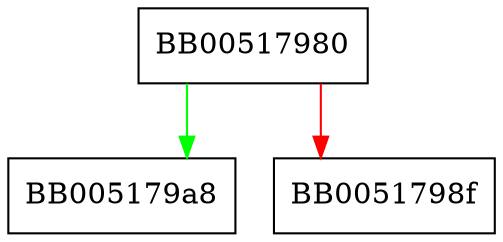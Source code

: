 digraph ASN1_TIME_to_tm {
  node [shape="box"];
  graph [splines=ortho];
  BB00517980 -> BB005179a8 [color="green"];
  BB00517980 -> BB0051798f [color="red"];
}